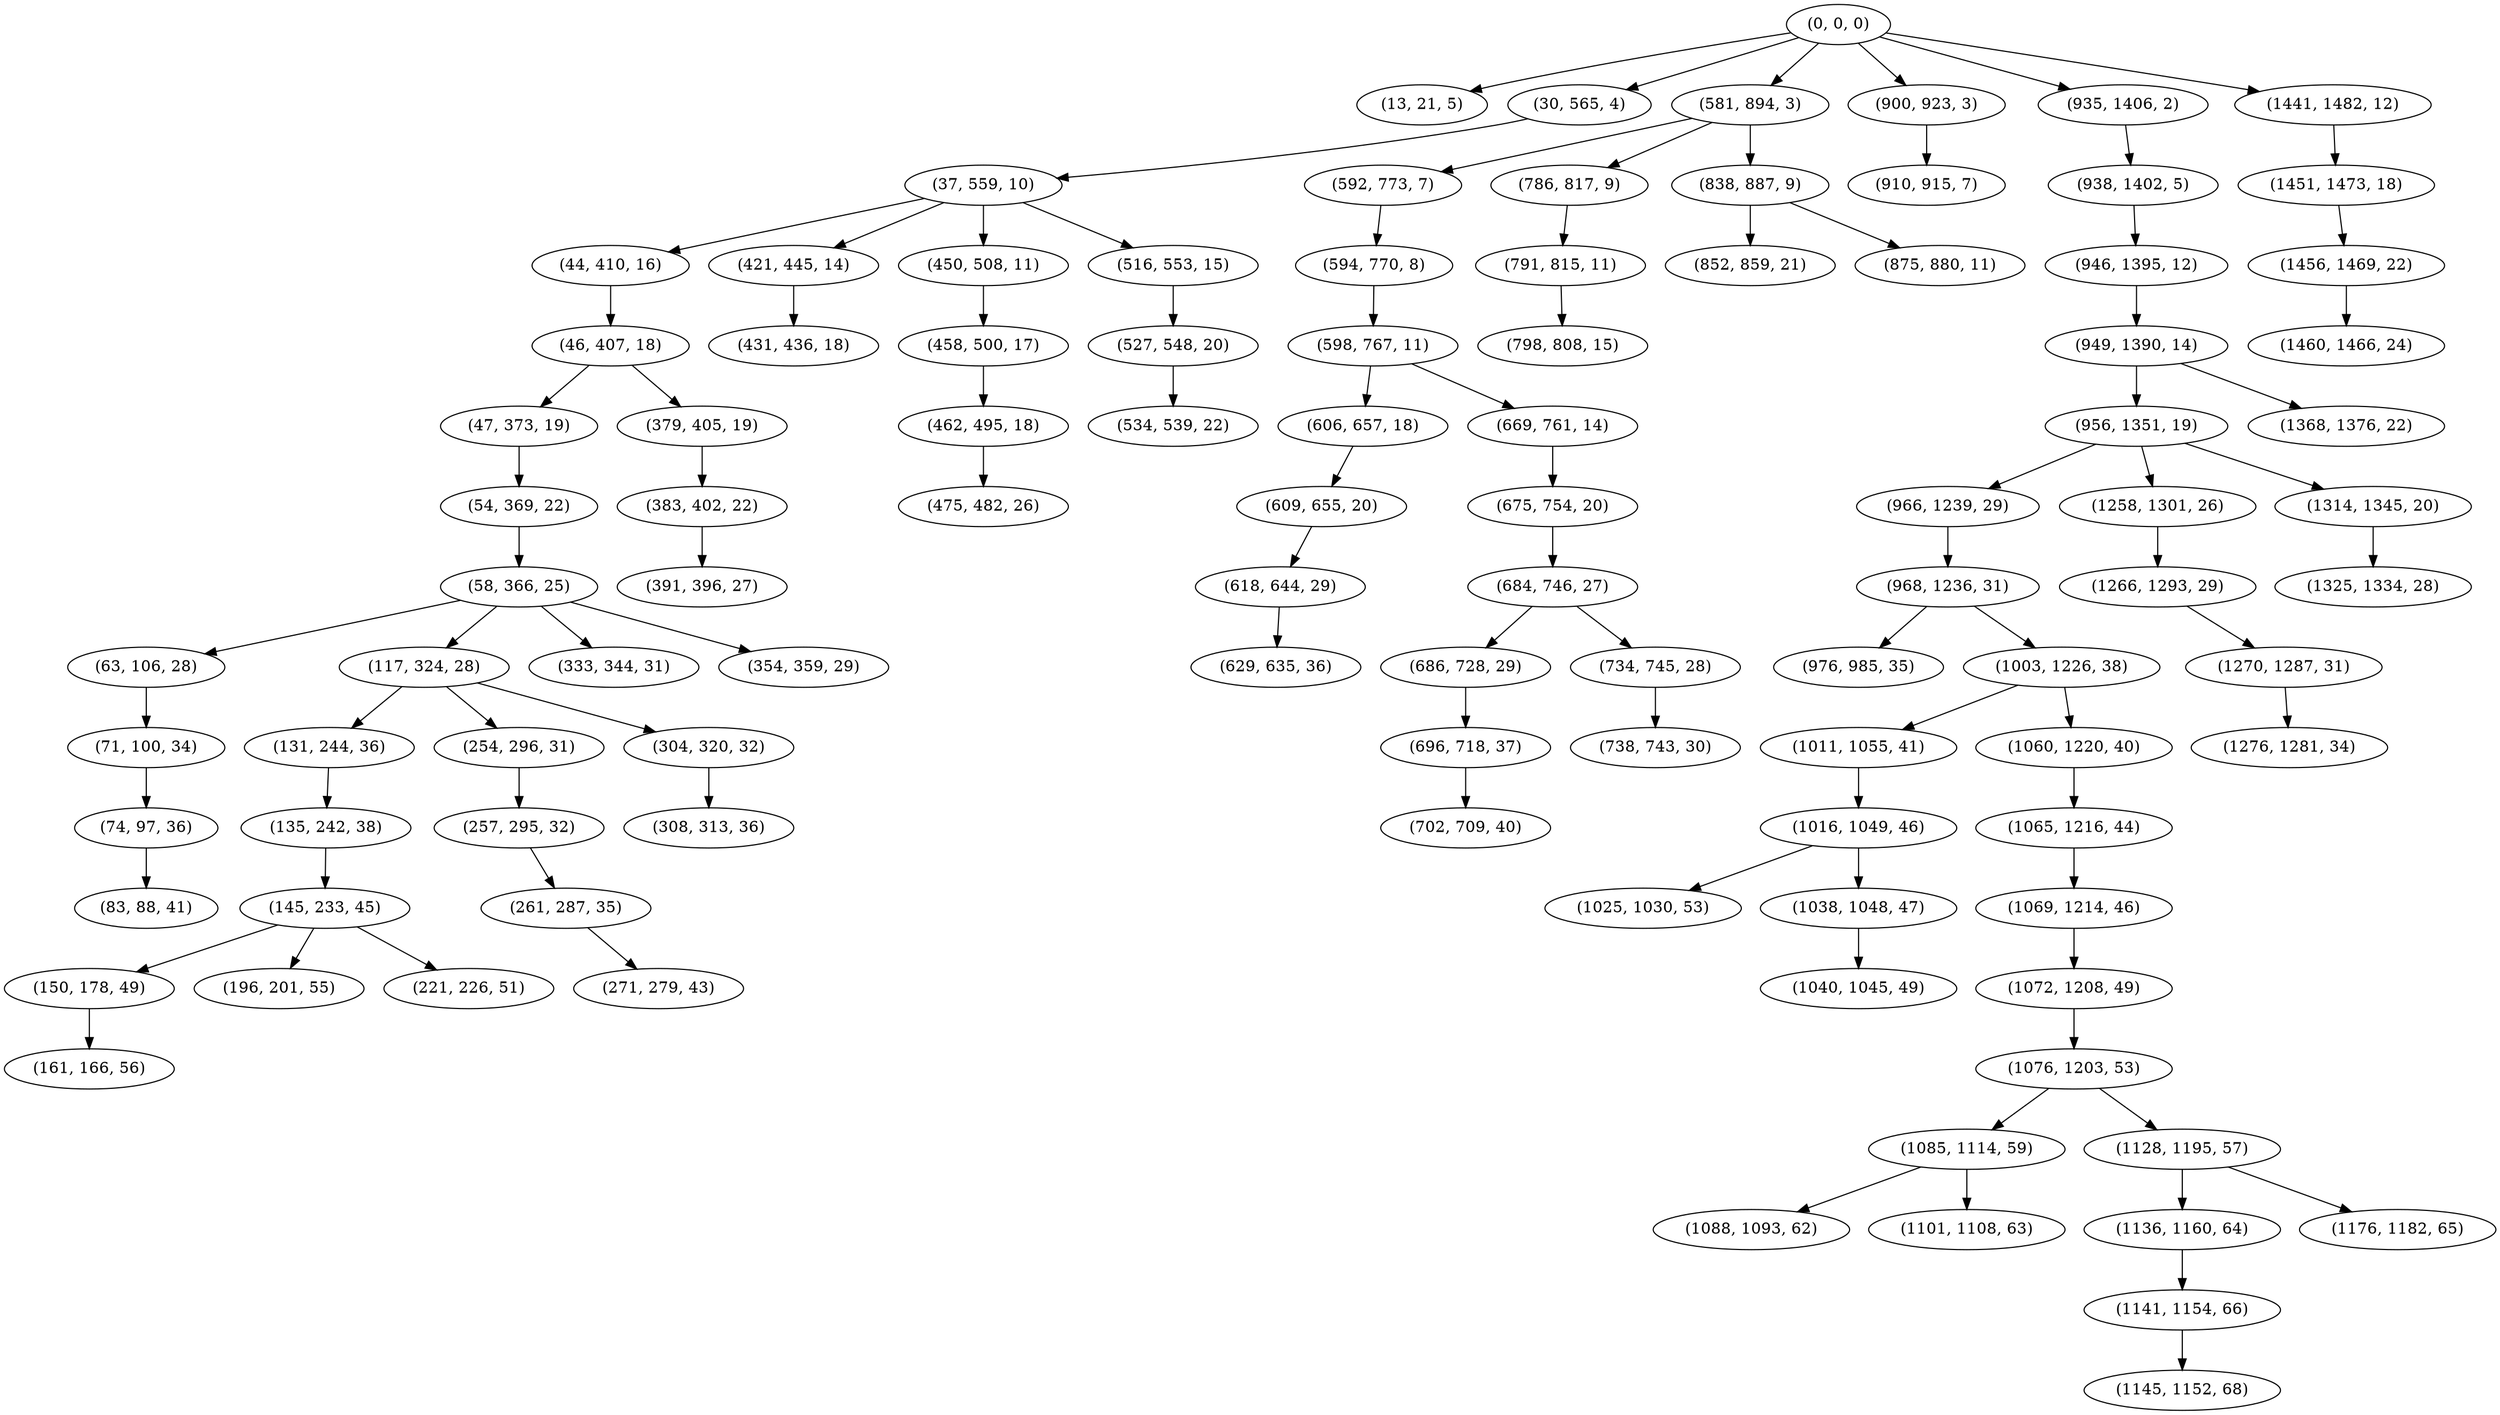 digraph tree {
    "(0, 0, 0)";
    "(13, 21, 5)";
    "(30, 565, 4)";
    "(37, 559, 10)";
    "(44, 410, 16)";
    "(46, 407, 18)";
    "(47, 373, 19)";
    "(54, 369, 22)";
    "(58, 366, 25)";
    "(63, 106, 28)";
    "(71, 100, 34)";
    "(74, 97, 36)";
    "(83, 88, 41)";
    "(117, 324, 28)";
    "(131, 244, 36)";
    "(135, 242, 38)";
    "(145, 233, 45)";
    "(150, 178, 49)";
    "(161, 166, 56)";
    "(196, 201, 55)";
    "(221, 226, 51)";
    "(254, 296, 31)";
    "(257, 295, 32)";
    "(261, 287, 35)";
    "(271, 279, 43)";
    "(304, 320, 32)";
    "(308, 313, 36)";
    "(333, 344, 31)";
    "(354, 359, 29)";
    "(379, 405, 19)";
    "(383, 402, 22)";
    "(391, 396, 27)";
    "(421, 445, 14)";
    "(431, 436, 18)";
    "(450, 508, 11)";
    "(458, 500, 17)";
    "(462, 495, 18)";
    "(475, 482, 26)";
    "(516, 553, 15)";
    "(527, 548, 20)";
    "(534, 539, 22)";
    "(581, 894, 3)";
    "(592, 773, 7)";
    "(594, 770, 8)";
    "(598, 767, 11)";
    "(606, 657, 18)";
    "(609, 655, 20)";
    "(618, 644, 29)";
    "(629, 635, 36)";
    "(669, 761, 14)";
    "(675, 754, 20)";
    "(684, 746, 27)";
    "(686, 728, 29)";
    "(696, 718, 37)";
    "(702, 709, 40)";
    "(734, 745, 28)";
    "(738, 743, 30)";
    "(786, 817, 9)";
    "(791, 815, 11)";
    "(798, 808, 15)";
    "(838, 887, 9)";
    "(852, 859, 21)";
    "(875, 880, 11)";
    "(900, 923, 3)";
    "(910, 915, 7)";
    "(935, 1406, 2)";
    "(938, 1402, 5)";
    "(946, 1395, 12)";
    "(949, 1390, 14)";
    "(956, 1351, 19)";
    "(966, 1239, 29)";
    "(968, 1236, 31)";
    "(976, 985, 35)";
    "(1003, 1226, 38)";
    "(1011, 1055, 41)";
    "(1016, 1049, 46)";
    "(1025, 1030, 53)";
    "(1038, 1048, 47)";
    "(1040, 1045, 49)";
    "(1060, 1220, 40)";
    "(1065, 1216, 44)";
    "(1069, 1214, 46)";
    "(1072, 1208, 49)";
    "(1076, 1203, 53)";
    "(1085, 1114, 59)";
    "(1088, 1093, 62)";
    "(1101, 1108, 63)";
    "(1128, 1195, 57)";
    "(1136, 1160, 64)";
    "(1141, 1154, 66)";
    "(1145, 1152, 68)";
    "(1176, 1182, 65)";
    "(1258, 1301, 26)";
    "(1266, 1293, 29)";
    "(1270, 1287, 31)";
    "(1276, 1281, 34)";
    "(1314, 1345, 20)";
    "(1325, 1334, 28)";
    "(1368, 1376, 22)";
    "(1441, 1482, 12)";
    "(1451, 1473, 18)";
    "(1456, 1469, 22)";
    "(1460, 1466, 24)";
    "(0, 0, 0)" -> "(13, 21, 5)";
    "(0, 0, 0)" -> "(30, 565, 4)";
    "(0, 0, 0)" -> "(581, 894, 3)";
    "(0, 0, 0)" -> "(900, 923, 3)";
    "(0, 0, 0)" -> "(935, 1406, 2)";
    "(0, 0, 0)" -> "(1441, 1482, 12)";
    "(30, 565, 4)" -> "(37, 559, 10)";
    "(37, 559, 10)" -> "(44, 410, 16)";
    "(37, 559, 10)" -> "(421, 445, 14)";
    "(37, 559, 10)" -> "(450, 508, 11)";
    "(37, 559, 10)" -> "(516, 553, 15)";
    "(44, 410, 16)" -> "(46, 407, 18)";
    "(46, 407, 18)" -> "(47, 373, 19)";
    "(46, 407, 18)" -> "(379, 405, 19)";
    "(47, 373, 19)" -> "(54, 369, 22)";
    "(54, 369, 22)" -> "(58, 366, 25)";
    "(58, 366, 25)" -> "(63, 106, 28)";
    "(58, 366, 25)" -> "(117, 324, 28)";
    "(58, 366, 25)" -> "(333, 344, 31)";
    "(58, 366, 25)" -> "(354, 359, 29)";
    "(63, 106, 28)" -> "(71, 100, 34)";
    "(71, 100, 34)" -> "(74, 97, 36)";
    "(74, 97, 36)" -> "(83, 88, 41)";
    "(117, 324, 28)" -> "(131, 244, 36)";
    "(117, 324, 28)" -> "(254, 296, 31)";
    "(117, 324, 28)" -> "(304, 320, 32)";
    "(131, 244, 36)" -> "(135, 242, 38)";
    "(135, 242, 38)" -> "(145, 233, 45)";
    "(145, 233, 45)" -> "(150, 178, 49)";
    "(145, 233, 45)" -> "(196, 201, 55)";
    "(145, 233, 45)" -> "(221, 226, 51)";
    "(150, 178, 49)" -> "(161, 166, 56)";
    "(254, 296, 31)" -> "(257, 295, 32)";
    "(257, 295, 32)" -> "(261, 287, 35)";
    "(261, 287, 35)" -> "(271, 279, 43)";
    "(304, 320, 32)" -> "(308, 313, 36)";
    "(379, 405, 19)" -> "(383, 402, 22)";
    "(383, 402, 22)" -> "(391, 396, 27)";
    "(421, 445, 14)" -> "(431, 436, 18)";
    "(450, 508, 11)" -> "(458, 500, 17)";
    "(458, 500, 17)" -> "(462, 495, 18)";
    "(462, 495, 18)" -> "(475, 482, 26)";
    "(516, 553, 15)" -> "(527, 548, 20)";
    "(527, 548, 20)" -> "(534, 539, 22)";
    "(581, 894, 3)" -> "(592, 773, 7)";
    "(581, 894, 3)" -> "(786, 817, 9)";
    "(581, 894, 3)" -> "(838, 887, 9)";
    "(592, 773, 7)" -> "(594, 770, 8)";
    "(594, 770, 8)" -> "(598, 767, 11)";
    "(598, 767, 11)" -> "(606, 657, 18)";
    "(598, 767, 11)" -> "(669, 761, 14)";
    "(606, 657, 18)" -> "(609, 655, 20)";
    "(609, 655, 20)" -> "(618, 644, 29)";
    "(618, 644, 29)" -> "(629, 635, 36)";
    "(669, 761, 14)" -> "(675, 754, 20)";
    "(675, 754, 20)" -> "(684, 746, 27)";
    "(684, 746, 27)" -> "(686, 728, 29)";
    "(684, 746, 27)" -> "(734, 745, 28)";
    "(686, 728, 29)" -> "(696, 718, 37)";
    "(696, 718, 37)" -> "(702, 709, 40)";
    "(734, 745, 28)" -> "(738, 743, 30)";
    "(786, 817, 9)" -> "(791, 815, 11)";
    "(791, 815, 11)" -> "(798, 808, 15)";
    "(838, 887, 9)" -> "(852, 859, 21)";
    "(838, 887, 9)" -> "(875, 880, 11)";
    "(900, 923, 3)" -> "(910, 915, 7)";
    "(935, 1406, 2)" -> "(938, 1402, 5)";
    "(938, 1402, 5)" -> "(946, 1395, 12)";
    "(946, 1395, 12)" -> "(949, 1390, 14)";
    "(949, 1390, 14)" -> "(956, 1351, 19)";
    "(949, 1390, 14)" -> "(1368, 1376, 22)";
    "(956, 1351, 19)" -> "(966, 1239, 29)";
    "(956, 1351, 19)" -> "(1258, 1301, 26)";
    "(956, 1351, 19)" -> "(1314, 1345, 20)";
    "(966, 1239, 29)" -> "(968, 1236, 31)";
    "(968, 1236, 31)" -> "(976, 985, 35)";
    "(968, 1236, 31)" -> "(1003, 1226, 38)";
    "(1003, 1226, 38)" -> "(1011, 1055, 41)";
    "(1003, 1226, 38)" -> "(1060, 1220, 40)";
    "(1011, 1055, 41)" -> "(1016, 1049, 46)";
    "(1016, 1049, 46)" -> "(1025, 1030, 53)";
    "(1016, 1049, 46)" -> "(1038, 1048, 47)";
    "(1038, 1048, 47)" -> "(1040, 1045, 49)";
    "(1060, 1220, 40)" -> "(1065, 1216, 44)";
    "(1065, 1216, 44)" -> "(1069, 1214, 46)";
    "(1069, 1214, 46)" -> "(1072, 1208, 49)";
    "(1072, 1208, 49)" -> "(1076, 1203, 53)";
    "(1076, 1203, 53)" -> "(1085, 1114, 59)";
    "(1076, 1203, 53)" -> "(1128, 1195, 57)";
    "(1085, 1114, 59)" -> "(1088, 1093, 62)";
    "(1085, 1114, 59)" -> "(1101, 1108, 63)";
    "(1128, 1195, 57)" -> "(1136, 1160, 64)";
    "(1128, 1195, 57)" -> "(1176, 1182, 65)";
    "(1136, 1160, 64)" -> "(1141, 1154, 66)";
    "(1141, 1154, 66)" -> "(1145, 1152, 68)";
    "(1258, 1301, 26)" -> "(1266, 1293, 29)";
    "(1266, 1293, 29)" -> "(1270, 1287, 31)";
    "(1270, 1287, 31)" -> "(1276, 1281, 34)";
    "(1314, 1345, 20)" -> "(1325, 1334, 28)";
    "(1441, 1482, 12)" -> "(1451, 1473, 18)";
    "(1451, 1473, 18)" -> "(1456, 1469, 22)";
    "(1456, 1469, 22)" -> "(1460, 1466, 24)";
}
